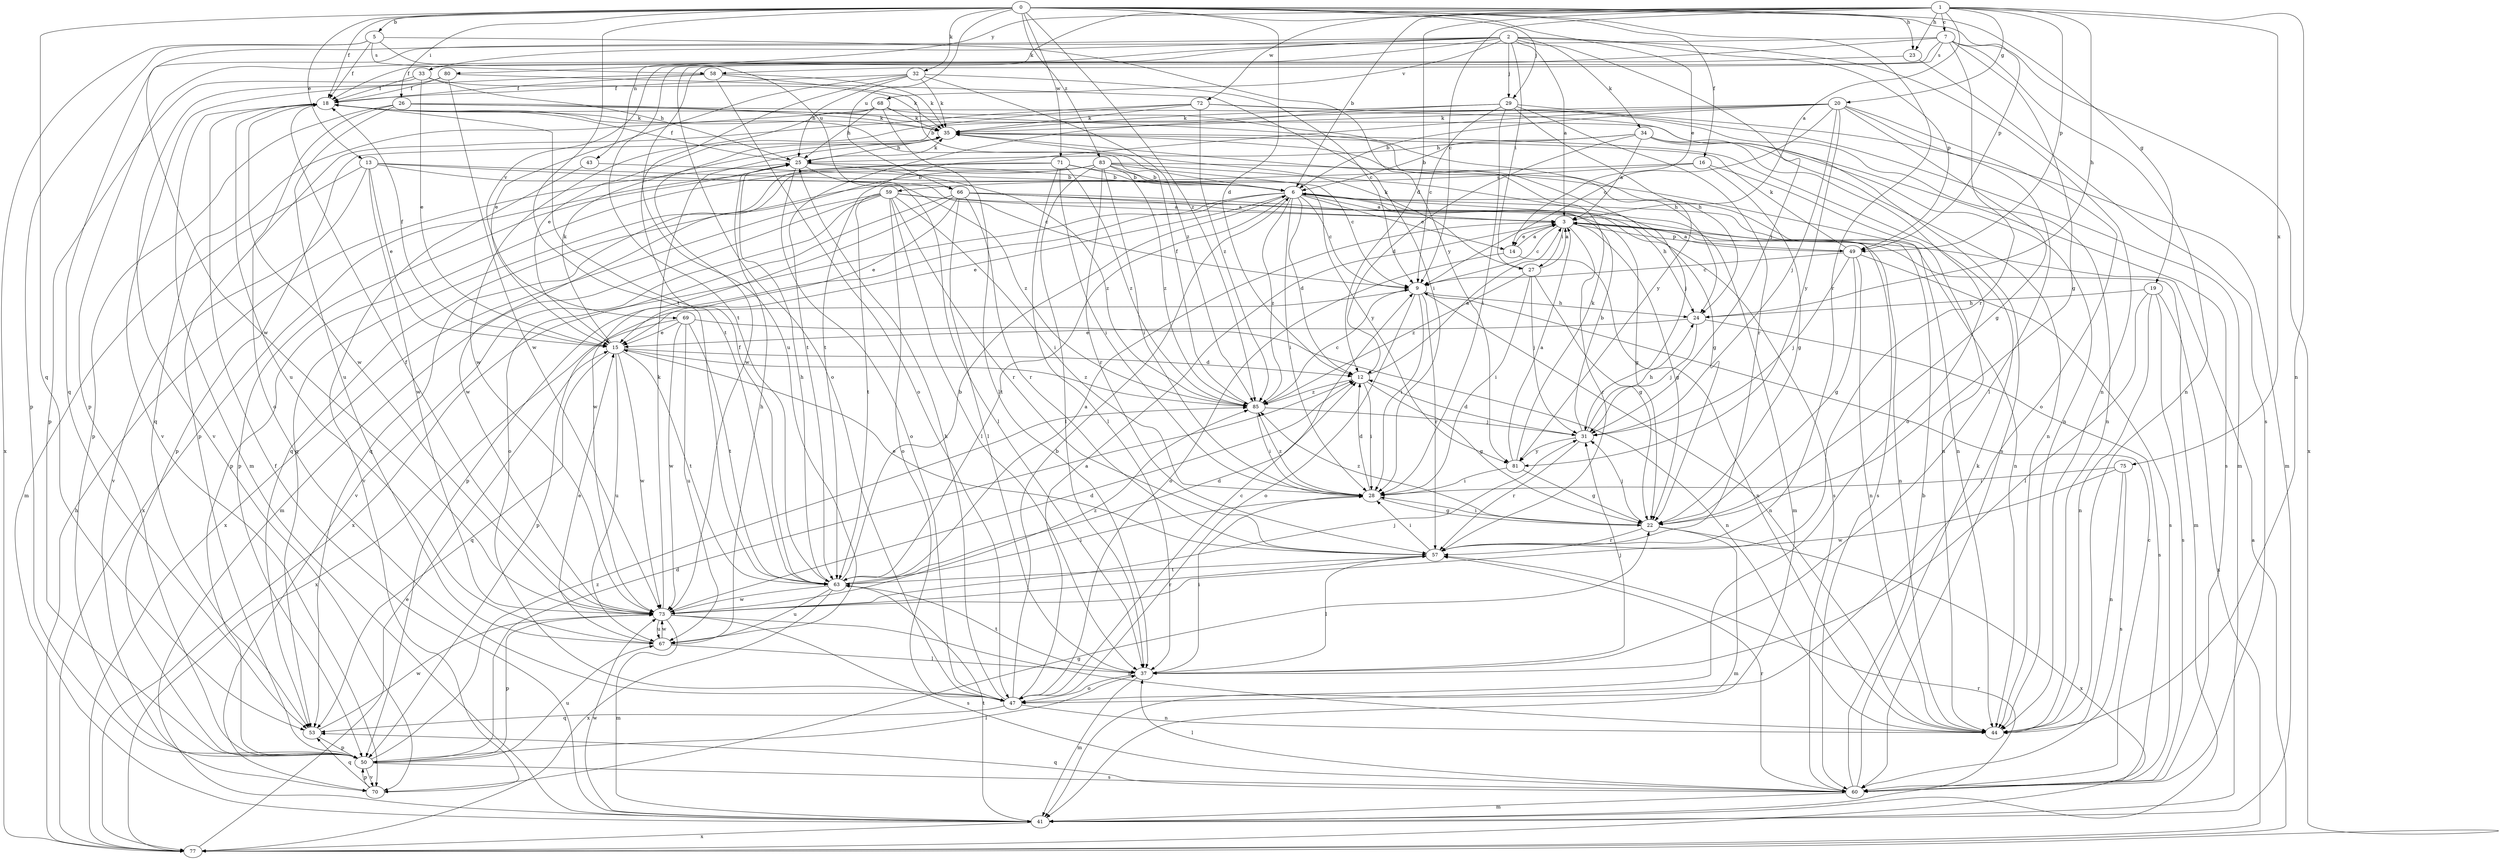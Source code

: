 strict digraph  {
0;
1;
2;
3;
5;
6;
7;
9;
12;
13;
14;
15;
16;
18;
19;
20;
22;
23;
24;
25;
26;
27;
28;
29;
31;
32;
33;
34;
35;
37;
41;
43;
44;
47;
49;
50;
53;
57;
58;
59;
60;
63;
66;
67;
68;
69;
70;
71;
72;
73;
75;
77;
80;
81;
83;
85;
0 -> 5  [label=b];
0 -> 12  [label=d];
0 -> 13  [label=e];
0 -> 14  [label=e];
0 -> 16  [label=f];
0 -> 18  [label=f];
0 -> 19  [label=g];
0 -> 23  [label=h];
0 -> 26  [label=i];
0 -> 29  [label=j];
0 -> 32  [label=k];
0 -> 49  [label=p];
0 -> 53  [label=q];
0 -> 57  [label=r];
0 -> 63  [label=t];
0 -> 66  [label=u];
0 -> 71  [label=w];
0 -> 83  [label=z];
0 -> 85  [label=z];
1 -> 3  [label=a];
1 -> 6  [label=b];
1 -> 7  [label=c];
1 -> 9  [label=c];
1 -> 12  [label=d];
1 -> 20  [label=g];
1 -> 23  [label=h];
1 -> 24  [label=h];
1 -> 43  [label=n];
1 -> 44  [label=n];
1 -> 49  [label=p];
1 -> 72  [label=w];
1 -> 75  [label=x];
1 -> 80  [label=y];
2 -> 3  [label=a];
2 -> 27  [label=i];
2 -> 29  [label=j];
2 -> 31  [label=j];
2 -> 33  [label=k];
2 -> 34  [label=k];
2 -> 44  [label=n];
2 -> 47  [label=o];
2 -> 49  [label=p];
2 -> 63  [label=t];
2 -> 68  [label=v];
2 -> 69  [label=v];
2 -> 73  [label=w];
3 -> 9  [label=c];
3 -> 14  [label=e];
3 -> 22  [label=g];
3 -> 27  [label=i];
3 -> 41  [label=m];
3 -> 44  [label=n];
3 -> 49  [label=p];
3 -> 57  [label=r];
5 -> 18  [label=f];
5 -> 50  [label=p];
5 -> 58  [label=s];
5 -> 66  [label=u];
5 -> 77  [label=x];
5 -> 81  [label=y];
6 -> 3  [label=a];
6 -> 9  [label=c];
6 -> 12  [label=d];
6 -> 14  [label=e];
6 -> 15  [label=e];
6 -> 24  [label=h];
6 -> 28  [label=i];
6 -> 41  [label=m];
6 -> 44  [label=n];
6 -> 50  [label=p];
6 -> 63  [label=t];
6 -> 77  [label=x];
6 -> 85  [label=z];
7 -> 22  [label=g];
7 -> 44  [label=n];
7 -> 50  [label=p];
7 -> 53  [label=q];
7 -> 57  [label=r];
7 -> 58  [label=s];
7 -> 67  [label=u];
7 -> 77  [label=x];
9 -> 24  [label=h];
9 -> 28  [label=i];
9 -> 44  [label=n];
9 -> 47  [label=o];
9 -> 50  [label=p];
9 -> 57  [label=r];
12 -> 3  [label=a];
12 -> 22  [label=g];
12 -> 28  [label=i];
12 -> 85  [label=z];
13 -> 6  [label=b];
13 -> 9  [label=c];
13 -> 15  [label=e];
13 -> 41  [label=m];
13 -> 70  [label=v];
13 -> 73  [label=w];
13 -> 85  [label=z];
14 -> 3  [label=a];
14 -> 44  [label=n];
14 -> 47  [label=o];
15 -> 12  [label=d];
15 -> 18  [label=f];
15 -> 35  [label=k];
15 -> 53  [label=q];
15 -> 63  [label=t];
15 -> 67  [label=u];
15 -> 73  [label=w];
15 -> 85  [label=z];
16 -> 22  [label=g];
16 -> 44  [label=n];
16 -> 53  [label=q];
16 -> 59  [label=s];
18 -> 35  [label=k];
18 -> 41  [label=m];
18 -> 44  [label=n];
18 -> 67  [label=u];
18 -> 73  [label=w];
19 -> 24  [label=h];
19 -> 37  [label=l];
19 -> 44  [label=n];
19 -> 60  [label=s];
19 -> 77  [label=x];
20 -> 6  [label=b];
20 -> 9  [label=c];
20 -> 22  [label=g];
20 -> 31  [label=j];
20 -> 35  [label=k];
20 -> 37  [label=l];
20 -> 47  [label=o];
20 -> 63  [label=t];
20 -> 73  [label=w];
20 -> 81  [label=y];
22 -> 28  [label=i];
22 -> 31  [label=j];
22 -> 41  [label=m];
22 -> 57  [label=r];
22 -> 77  [label=x];
22 -> 85  [label=z];
23 -> 18  [label=f];
23 -> 60  [label=s];
24 -> 15  [label=e];
24 -> 31  [label=j];
24 -> 60  [label=s];
25 -> 6  [label=b];
25 -> 18  [label=f];
25 -> 35  [label=k];
25 -> 37  [label=l];
25 -> 47  [label=o];
25 -> 50  [label=p];
25 -> 85  [label=z];
26 -> 24  [label=h];
26 -> 35  [label=k];
26 -> 47  [label=o];
26 -> 50  [label=p];
26 -> 60  [label=s];
26 -> 67  [label=u];
27 -> 3  [label=a];
27 -> 22  [label=g];
27 -> 28  [label=i];
27 -> 31  [label=j];
27 -> 35  [label=k];
27 -> 85  [label=z];
28 -> 12  [label=d];
28 -> 22  [label=g];
28 -> 85  [label=z];
29 -> 9  [label=c];
29 -> 24  [label=h];
29 -> 28  [label=i];
29 -> 35  [label=k];
29 -> 41  [label=m];
29 -> 57  [label=r];
29 -> 63  [label=t];
31 -> 6  [label=b];
31 -> 12  [label=d];
31 -> 24  [label=h];
31 -> 57  [label=r];
31 -> 81  [label=y];
32 -> 9  [label=c];
32 -> 15  [label=e];
32 -> 18  [label=f];
32 -> 25  [label=h];
32 -> 35  [label=k];
32 -> 63  [label=t];
32 -> 85  [label=z];
33 -> 15  [label=e];
33 -> 18  [label=f];
33 -> 25  [label=h];
33 -> 35  [label=k];
33 -> 50  [label=p];
34 -> 3  [label=a];
34 -> 6  [label=b];
34 -> 12  [label=d];
34 -> 25  [label=h];
34 -> 44  [label=n];
34 -> 47  [label=o];
34 -> 60  [label=s];
35 -> 25  [label=h];
35 -> 31  [label=j];
35 -> 50  [label=p];
37 -> 28  [label=i];
37 -> 31  [label=j];
37 -> 41  [label=m];
37 -> 47  [label=o];
37 -> 63  [label=t];
41 -> 18  [label=f];
41 -> 57  [label=r];
41 -> 63  [label=t];
41 -> 73  [label=w];
41 -> 77  [label=x];
43 -> 6  [label=b];
43 -> 70  [label=v];
47 -> 3  [label=a];
47 -> 6  [label=b];
47 -> 9  [label=c];
47 -> 25  [label=h];
47 -> 44  [label=n];
47 -> 53  [label=q];
49 -> 3  [label=a];
49 -> 9  [label=c];
49 -> 22  [label=g];
49 -> 31  [label=j];
49 -> 35  [label=k];
49 -> 44  [label=n];
49 -> 60  [label=s];
50 -> 12  [label=d];
50 -> 37  [label=l];
50 -> 60  [label=s];
50 -> 67  [label=u];
50 -> 70  [label=v];
50 -> 85  [label=z];
53 -> 50  [label=p];
53 -> 73  [label=w];
57 -> 15  [label=e];
57 -> 28  [label=i];
57 -> 37  [label=l];
57 -> 63  [label=t];
58 -> 6  [label=b];
58 -> 18  [label=f];
58 -> 35  [label=k];
58 -> 47  [label=o];
58 -> 70  [label=v];
59 -> 3  [label=a];
59 -> 28  [label=i];
59 -> 37  [label=l];
59 -> 41  [label=m];
59 -> 47  [label=o];
59 -> 57  [label=r];
59 -> 60  [label=s];
59 -> 63  [label=t];
59 -> 70  [label=v];
59 -> 77  [label=x];
60 -> 6  [label=b];
60 -> 9  [label=c];
60 -> 35  [label=k];
60 -> 37  [label=l];
60 -> 41  [label=m];
60 -> 53  [label=q];
60 -> 57  [label=r];
63 -> 3  [label=a];
63 -> 6  [label=b];
63 -> 12  [label=d];
63 -> 18  [label=f];
63 -> 25  [label=h];
63 -> 28  [label=i];
63 -> 67  [label=u];
63 -> 73  [label=w];
63 -> 77  [label=x];
66 -> 3  [label=a];
66 -> 15  [label=e];
66 -> 22  [label=g];
66 -> 37  [label=l];
66 -> 47  [label=o];
66 -> 57  [label=r];
66 -> 60  [label=s];
66 -> 73  [label=w];
67 -> 15  [label=e];
67 -> 25  [label=h];
67 -> 37  [label=l];
67 -> 73  [label=w];
68 -> 25  [label=h];
68 -> 35  [label=k];
68 -> 37  [label=l];
68 -> 53  [label=q];
68 -> 73  [label=w];
68 -> 81  [label=y];
69 -> 15  [label=e];
69 -> 44  [label=n];
69 -> 63  [label=t];
69 -> 67  [label=u];
69 -> 73  [label=w];
69 -> 77  [label=x];
70 -> 22  [label=g];
70 -> 50  [label=p];
70 -> 53  [label=q];
71 -> 6  [label=b];
71 -> 28  [label=i];
71 -> 37  [label=l];
71 -> 53  [label=q];
71 -> 77  [label=x];
71 -> 81  [label=y];
71 -> 85  [label=z];
72 -> 15  [label=e];
72 -> 35  [label=k];
72 -> 41  [label=m];
72 -> 44  [label=n];
72 -> 50  [label=p];
72 -> 85  [label=z];
73 -> 12  [label=d];
73 -> 18  [label=f];
73 -> 31  [label=j];
73 -> 35  [label=k];
73 -> 41  [label=m];
73 -> 44  [label=n];
73 -> 50  [label=p];
73 -> 57  [label=r];
73 -> 60  [label=s];
73 -> 67  [label=u];
73 -> 85  [label=z];
75 -> 28  [label=i];
75 -> 44  [label=n];
75 -> 60  [label=s];
75 -> 73  [label=w];
77 -> 3  [label=a];
77 -> 15  [label=e];
77 -> 25  [label=h];
80 -> 18  [label=f];
80 -> 28  [label=i];
80 -> 70  [label=v];
80 -> 73  [label=w];
81 -> 3  [label=a];
81 -> 22  [label=g];
81 -> 28  [label=i];
81 -> 35  [label=k];
83 -> 6  [label=b];
83 -> 9  [label=c];
83 -> 22  [label=g];
83 -> 28  [label=i];
83 -> 37  [label=l];
83 -> 44  [label=n];
83 -> 50  [label=p];
83 -> 53  [label=q];
83 -> 57  [label=r];
83 -> 73  [label=w];
83 -> 85  [label=z];
85 -> 9  [label=c];
85 -> 18  [label=f];
85 -> 28  [label=i];
85 -> 31  [label=j];
}
